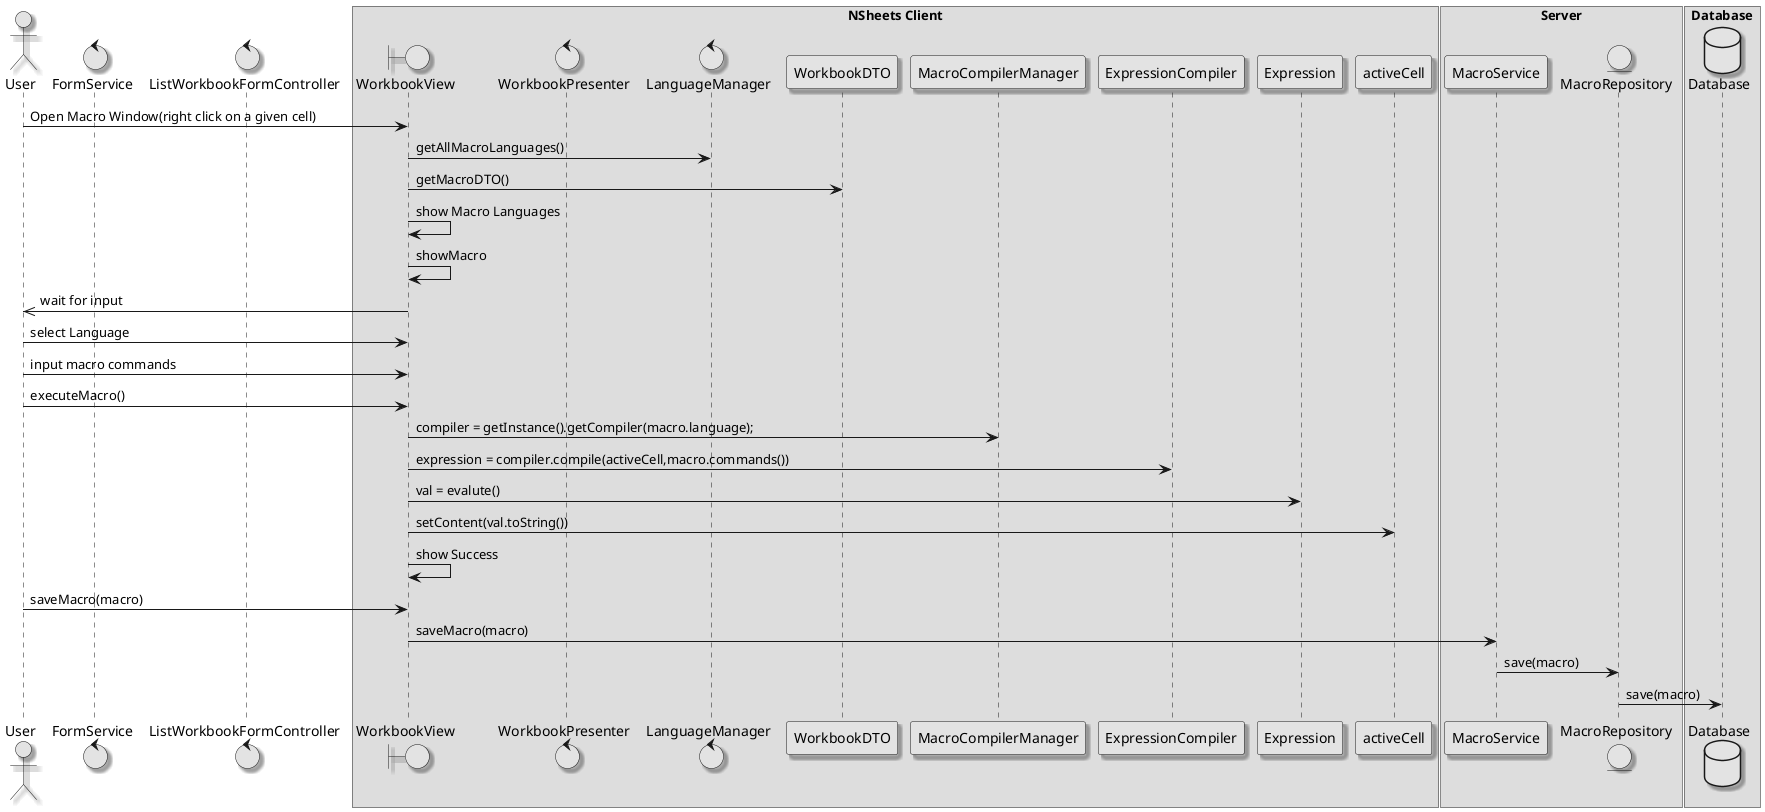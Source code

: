 @startuml  ssd.png
skinparam handwritten false
skinparam monochrome true
skinparam packageStyle rect
skinparam defaultFontName FG Virgil
skinparam shadowing true

actor User
boundary WorkbookView
control WorkbookPresenter
control FormService
control ListWorkbookFormController
control LanguageManager
entity MacroRepository
database Database 

box "NSheets Client"
participant WorkbookView
participant WorkbookPresenter 
participant LanguageManager
participant WorkbookDTO
participant MacroCompilerManager
participant ExpressionCompiler
participant Expression
participant activeCell
end box

box "Server"
participant MacroService
participant MacroRepository
end box

box "Database"
participant Database
end box

User -> WorkbookView :Open Macro Window(right click on a given cell)
WorkbookView -> LanguageManager : getAllMacroLanguages()
WorkbookView -> WorkbookDTO : getMacroDTO()
WorkbookView -> WorkbookView : show Macro Languages
WorkbookView -> WorkbookView : showMacro
WorkbookView ->> User : wait for input
User -> WorkbookView : select Language
User -> WorkbookView : input macro commands
User -> WorkbookView : executeMacro()
WorkbookView -> MacroCompilerManager : compiler = getInstance().getCompiler(macro.language);
WorkbookView -> ExpressionCompiler : expression = compiler.compile(activeCell,macro.commands())
WorkbookView -> Expression : val = evalute()
WorkbookView -> activeCell : setContent(val.toString())
WorkbookView -> WorkbookView : show Success
User -> WorkbookView : saveMacro(macro)
WorkbookView -> MacroService : saveMacro(macro)
MacroService -> MacroRepository : save(macro)
MacroRepository -> Database : save(macro)
@enduml